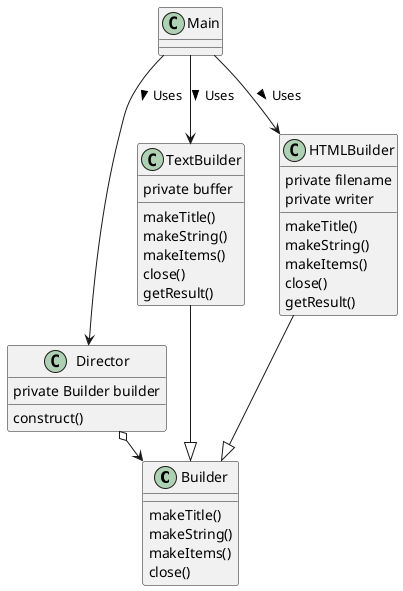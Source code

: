 @startuml

class Builder{
makeTitle()
makeString()
makeItems()
close()
}

class TextBuilder{
private buffer
makeTitle()
makeString()
makeItems()
close()
getResult()
}

class HTMLBuilder{
private filename
private writer
makeTitle()
makeString()
makeItems()
close()
getResult()
}

class Director{
private Builder builder
construct()
}

class Main{

}

TextBuilder --|>Builder
HTMLBuilder --|>Builder
Director o->Builder
Main -->TextBuilder:Uses >
Main -->HTMLBuilder:Uses >
Main -->Director:Uses >
@enduml